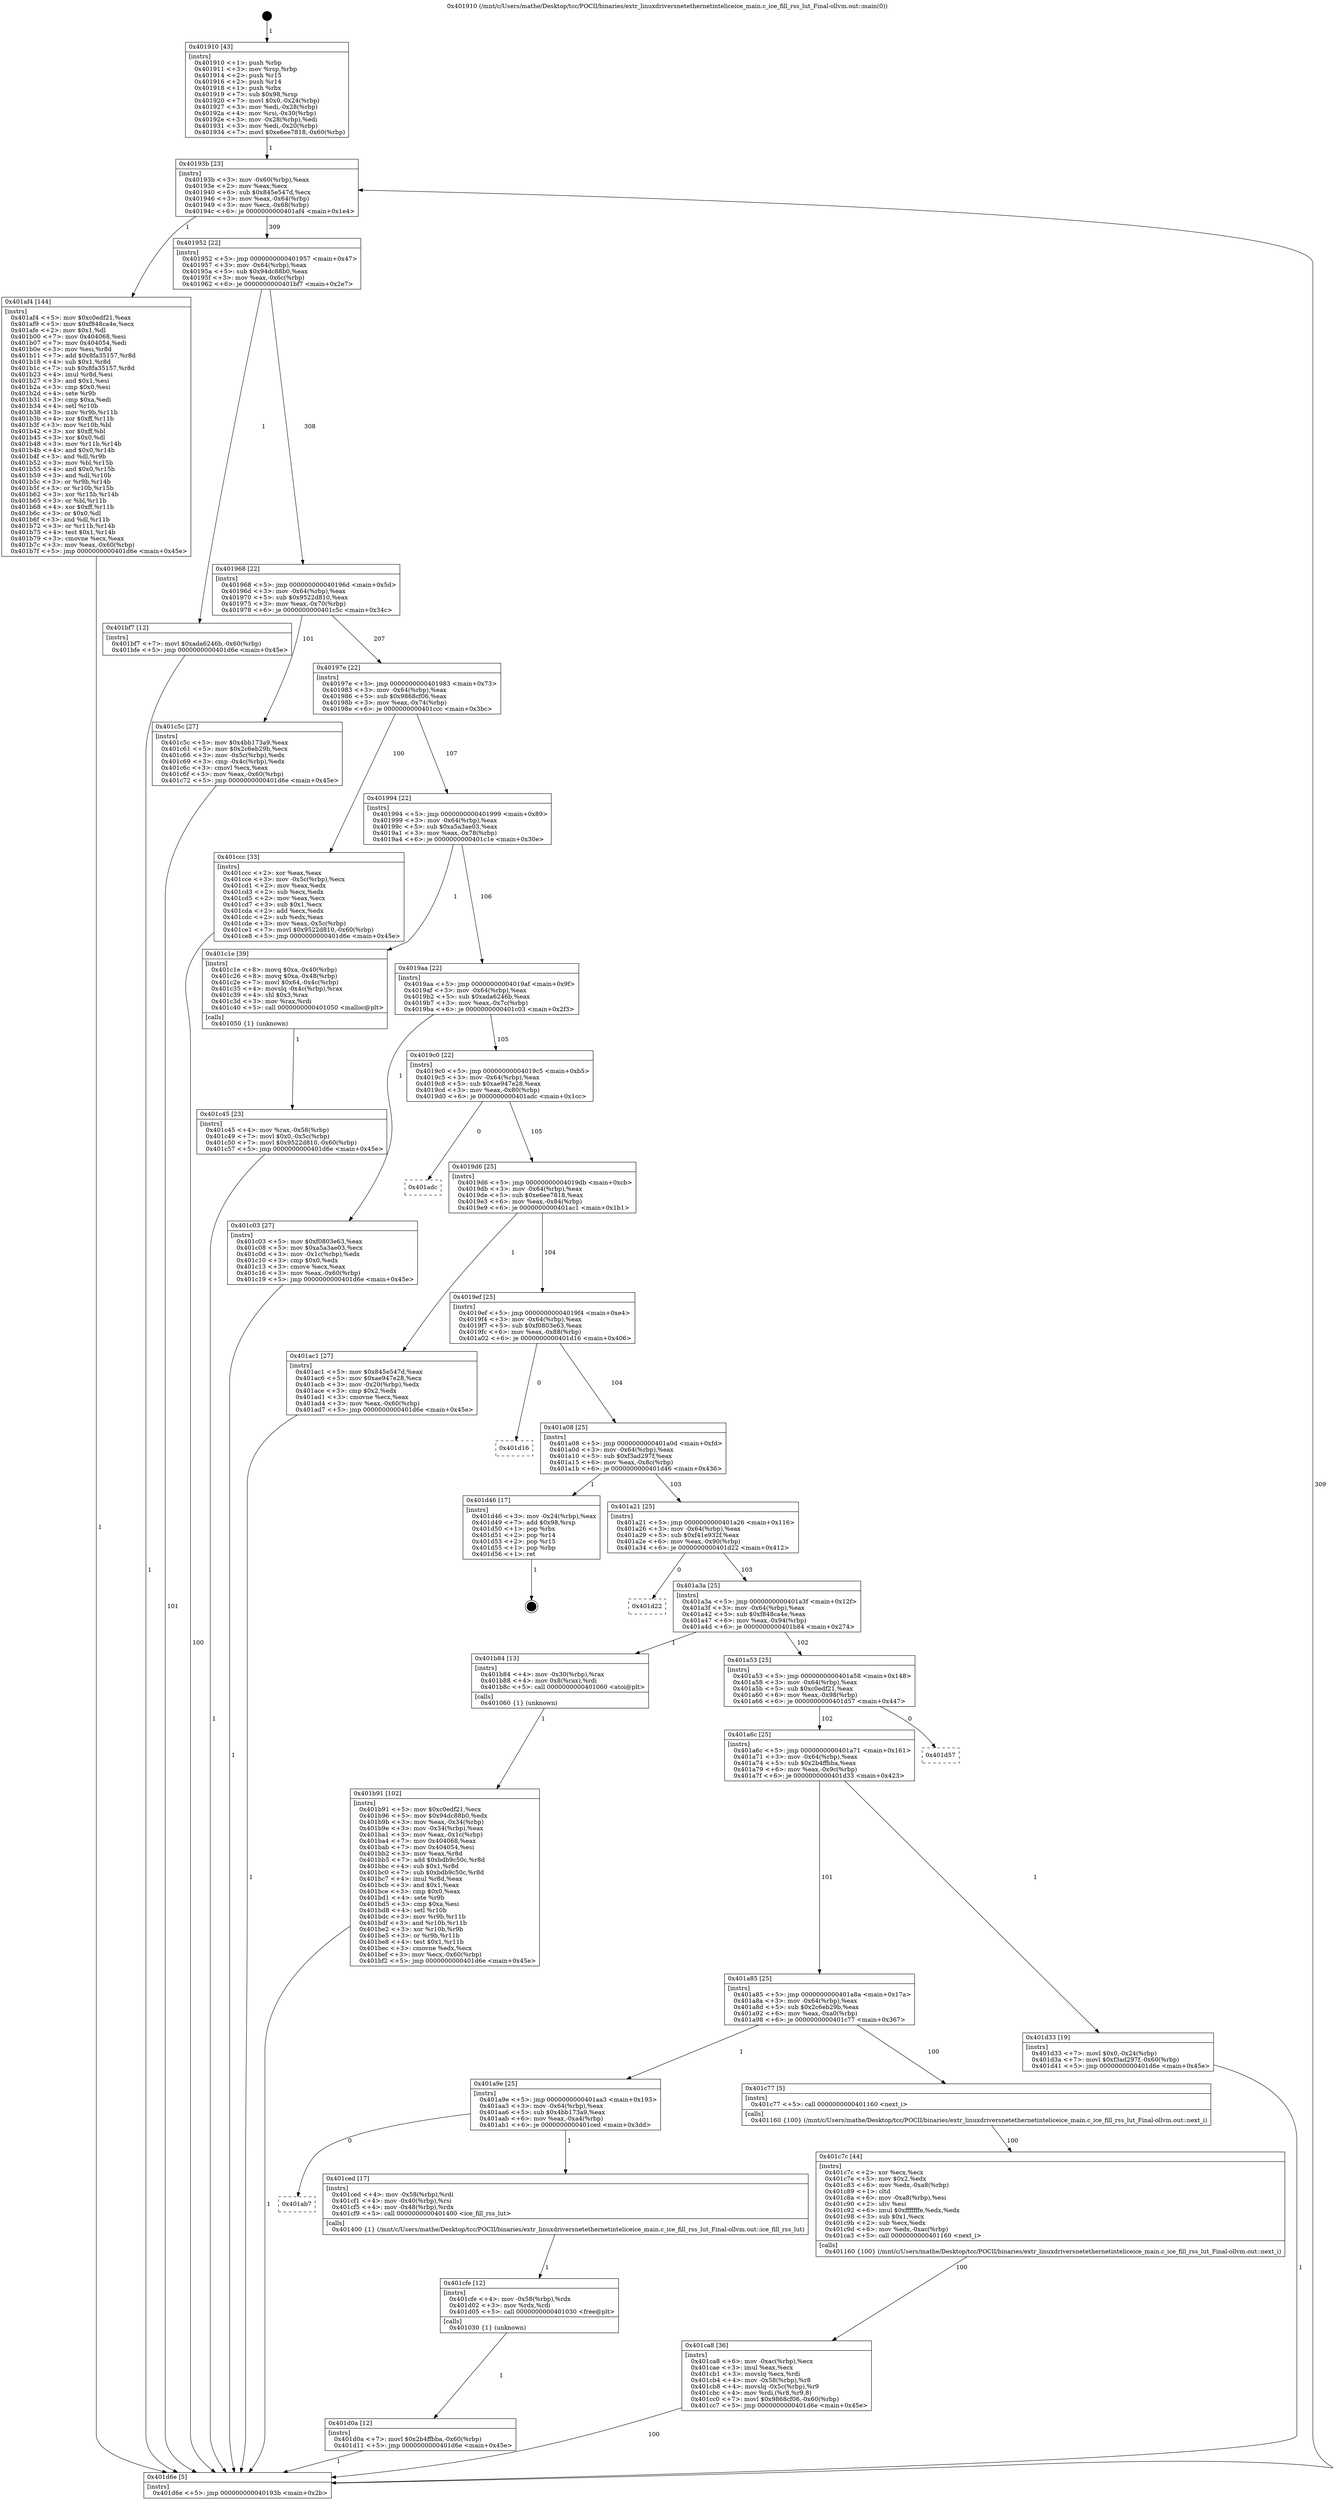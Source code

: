 digraph "0x401910" {
  label = "0x401910 (/mnt/c/Users/mathe/Desktop/tcc/POCII/binaries/extr_linuxdriversnetethernetinteliceice_main.c_ice_fill_rss_lut_Final-ollvm.out::main(0))"
  labelloc = "t"
  node[shape=record]

  Entry [label="",width=0.3,height=0.3,shape=circle,fillcolor=black,style=filled]
  "0x40193b" [label="{
     0x40193b [23]\l
     | [instrs]\l
     &nbsp;&nbsp;0x40193b \<+3\>: mov -0x60(%rbp),%eax\l
     &nbsp;&nbsp;0x40193e \<+2\>: mov %eax,%ecx\l
     &nbsp;&nbsp;0x401940 \<+6\>: sub $0x845e547d,%ecx\l
     &nbsp;&nbsp;0x401946 \<+3\>: mov %eax,-0x64(%rbp)\l
     &nbsp;&nbsp;0x401949 \<+3\>: mov %ecx,-0x68(%rbp)\l
     &nbsp;&nbsp;0x40194c \<+6\>: je 0000000000401af4 \<main+0x1e4\>\l
  }"]
  "0x401af4" [label="{
     0x401af4 [144]\l
     | [instrs]\l
     &nbsp;&nbsp;0x401af4 \<+5\>: mov $0xc0edf21,%eax\l
     &nbsp;&nbsp;0x401af9 \<+5\>: mov $0xf848ca4e,%ecx\l
     &nbsp;&nbsp;0x401afe \<+2\>: mov $0x1,%dl\l
     &nbsp;&nbsp;0x401b00 \<+7\>: mov 0x404068,%esi\l
     &nbsp;&nbsp;0x401b07 \<+7\>: mov 0x404054,%edi\l
     &nbsp;&nbsp;0x401b0e \<+3\>: mov %esi,%r8d\l
     &nbsp;&nbsp;0x401b11 \<+7\>: add $0x8fa35157,%r8d\l
     &nbsp;&nbsp;0x401b18 \<+4\>: sub $0x1,%r8d\l
     &nbsp;&nbsp;0x401b1c \<+7\>: sub $0x8fa35157,%r8d\l
     &nbsp;&nbsp;0x401b23 \<+4\>: imul %r8d,%esi\l
     &nbsp;&nbsp;0x401b27 \<+3\>: and $0x1,%esi\l
     &nbsp;&nbsp;0x401b2a \<+3\>: cmp $0x0,%esi\l
     &nbsp;&nbsp;0x401b2d \<+4\>: sete %r9b\l
     &nbsp;&nbsp;0x401b31 \<+3\>: cmp $0xa,%edi\l
     &nbsp;&nbsp;0x401b34 \<+4\>: setl %r10b\l
     &nbsp;&nbsp;0x401b38 \<+3\>: mov %r9b,%r11b\l
     &nbsp;&nbsp;0x401b3b \<+4\>: xor $0xff,%r11b\l
     &nbsp;&nbsp;0x401b3f \<+3\>: mov %r10b,%bl\l
     &nbsp;&nbsp;0x401b42 \<+3\>: xor $0xff,%bl\l
     &nbsp;&nbsp;0x401b45 \<+3\>: xor $0x0,%dl\l
     &nbsp;&nbsp;0x401b48 \<+3\>: mov %r11b,%r14b\l
     &nbsp;&nbsp;0x401b4b \<+4\>: and $0x0,%r14b\l
     &nbsp;&nbsp;0x401b4f \<+3\>: and %dl,%r9b\l
     &nbsp;&nbsp;0x401b52 \<+3\>: mov %bl,%r15b\l
     &nbsp;&nbsp;0x401b55 \<+4\>: and $0x0,%r15b\l
     &nbsp;&nbsp;0x401b59 \<+3\>: and %dl,%r10b\l
     &nbsp;&nbsp;0x401b5c \<+3\>: or %r9b,%r14b\l
     &nbsp;&nbsp;0x401b5f \<+3\>: or %r10b,%r15b\l
     &nbsp;&nbsp;0x401b62 \<+3\>: xor %r15b,%r14b\l
     &nbsp;&nbsp;0x401b65 \<+3\>: or %bl,%r11b\l
     &nbsp;&nbsp;0x401b68 \<+4\>: xor $0xff,%r11b\l
     &nbsp;&nbsp;0x401b6c \<+3\>: or $0x0,%dl\l
     &nbsp;&nbsp;0x401b6f \<+3\>: and %dl,%r11b\l
     &nbsp;&nbsp;0x401b72 \<+3\>: or %r11b,%r14b\l
     &nbsp;&nbsp;0x401b75 \<+4\>: test $0x1,%r14b\l
     &nbsp;&nbsp;0x401b79 \<+3\>: cmovne %ecx,%eax\l
     &nbsp;&nbsp;0x401b7c \<+3\>: mov %eax,-0x60(%rbp)\l
     &nbsp;&nbsp;0x401b7f \<+5\>: jmp 0000000000401d6e \<main+0x45e\>\l
  }"]
  "0x401952" [label="{
     0x401952 [22]\l
     | [instrs]\l
     &nbsp;&nbsp;0x401952 \<+5\>: jmp 0000000000401957 \<main+0x47\>\l
     &nbsp;&nbsp;0x401957 \<+3\>: mov -0x64(%rbp),%eax\l
     &nbsp;&nbsp;0x40195a \<+5\>: sub $0x94dc88b0,%eax\l
     &nbsp;&nbsp;0x40195f \<+3\>: mov %eax,-0x6c(%rbp)\l
     &nbsp;&nbsp;0x401962 \<+6\>: je 0000000000401bf7 \<main+0x2e7\>\l
  }"]
  Exit [label="",width=0.3,height=0.3,shape=circle,fillcolor=black,style=filled,peripheries=2]
  "0x401bf7" [label="{
     0x401bf7 [12]\l
     | [instrs]\l
     &nbsp;&nbsp;0x401bf7 \<+7\>: movl $0xada6246b,-0x60(%rbp)\l
     &nbsp;&nbsp;0x401bfe \<+5\>: jmp 0000000000401d6e \<main+0x45e\>\l
  }"]
  "0x401968" [label="{
     0x401968 [22]\l
     | [instrs]\l
     &nbsp;&nbsp;0x401968 \<+5\>: jmp 000000000040196d \<main+0x5d\>\l
     &nbsp;&nbsp;0x40196d \<+3\>: mov -0x64(%rbp),%eax\l
     &nbsp;&nbsp;0x401970 \<+5\>: sub $0x9522d810,%eax\l
     &nbsp;&nbsp;0x401975 \<+3\>: mov %eax,-0x70(%rbp)\l
     &nbsp;&nbsp;0x401978 \<+6\>: je 0000000000401c5c \<main+0x34c\>\l
  }"]
  "0x401d0a" [label="{
     0x401d0a [12]\l
     | [instrs]\l
     &nbsp;&nbsp;0x401d0a \<+7\>: movl $0x2b4ffbba,-0x60(%rbp)\l
     &nbsp;&nbsp;0x401d11 \<+5\>: jmp 0000000000401d6e \<main+0x45e\>\l
  }"]
  "0x401c5c" [label="{
     0x401c5c [27]\l
     | [instrs]\l
     &nbsp;&nbsp;0x401c5c \<+5\>: mov $0x4bb173a9,%eax\l
     &nbsp;&nbsp;0x401c61 \<+5\>: mov $0x2c6eb29b,%ecx\l
     &nbsp;&nbsp;0x401c66 \<+3\>: mov -0x5c(%rbp),%edx\l
     &nbsp;&nbsp;0x401c69 \<+3\>: cmp -0x4c(%rbp),%edx\l
     &nbsp;&nbsp;0x401c6c \<+3\>: cmovl %ecx,%eax\l
     &nbsp;&nbsp;0x401c6f \<+3\>: mov %eax,-0x60(%rbp)\l
     &nbsp;&nbsp;0x401c72 \<+5\>: jmp 0000000000401d6e \<main+0x45e\>\l
  }"]
  "0x40197e" [label="{
     0x40197e [22]\l
     | [instrs]\l
     &nbsp;&nbsp;0x40197e \<+5\>: jmp 0000000000401983 \<main+0x73\>\l
     &nbsp;&nbsp;0x401983 \<+3\>: mov -0x64(%rbp),%eax\l
     &nbsp;&nbsp;0x401986 \<+5\>: sub $0x9868cf06,%eax\l
     &nbsp;&nbsp;0x40198b \<+3\>: mov %eax,-0x74(%rbp)\l
     &nbsp;&nbsp;0x40198e \<+6\>: je 0000000000401ccc \<main+0x3bc\>\l
  }"]
  "0x401cfe" [label="{
     0x401cfe [12]\l
     | [instrs]\l
     &nbsp;&nbsp;0x401cfe \<+4\>: mov -0x58(%rbp),%rdx\l
     &nbsp;&nbsp;0x401d02 \<+3\>: mov %rdx,%rdi\l
     &nbsp;&nbsp;0x401d05 \<+5\>: call 0000000000401030 \<free@plt\>\l
     | [calls]\l
     &nbsp;&nbsp;0x401030 \{1\} (unknown)\l
  }"]
  "0x401ccc" [label="{
     0x401ccc [33]\l
     | [instrs]\l
     &nbsp;&nbsp;0x401ccc \<+2\>: xor %eax,%eax\l
     &nbsp;&nbsp;0x401cce \<+3\>: mov -0x5c(%rbp),%ecx\l
     &nbsp;&nbsp;0x401cd1 \<+2\>: mov %eax,%edx\l
     &nbsp;&nbsp;0x401cd3 \<+2\>: sub %ecx,%edx\l
     &nbsp;&nbsp;0x401cd5 \<+2\>: mov %eax,%ecx\l
     &nbsp;&nbsp;0x401cd7 \<+3\>: sub $0x1,%ecx\l
     &nbsp;&nbsp;0x401cda \<+2\>: add %ecx,%edx\l
     &nbsp;&nbsp;0x401cdc \<+2\>: sub %edx,%eax\l
     &nbsp;&nbsp;0x401cde \<+3\>: mov %eax,-0x5c(%rbp)\l
     &nbsp;&nbsp;0x401ce1 \<+7\>: movl $0x9522d810,-0x60(%rbp)\l
     &nbsp;&nbsp;0x401ce8 \<+5\>: jmp 0000000000401d6e \<main+0x45e\>\l
  }"]
  "0x401994" [label="{
     0x401994 [22]\l
     | [instrs]\l
     &nbsp;&nbsp;0x401994 \<+5\>: jmp 0000000000401999 \<main+0x89\>\l
     &nbsp;&nbsp;0x401999 \<+3\>: mov -0x64(%rbp),%eax\l
     &nbsp;&nbsp;0x40199c \<+5\>: sub $0xa5a3ae03,%eax\l
     &nbsp;&nbsp;0x4019a1 \<+3\>: mov %eax,-0x78(%rbp)\l
     &nbsp;&nbsp;0x4019a4 \<+6\>: je 0000000000401c1e \<main+0x30e\>\l
  }"]
  "0x401ab7" [label="{
     0x401ab7\l
  }", style=dashed]
  "0x401c1e" [label="{
     0x401c1e [39]\l
     | [instrs]\l
     &nbsp;&nbsp;0x401c1e \<+8\>: movq $0xa,-0x40(%rbp)\l
     &nbsp;&nbsp;0x401c26 \<+8\>: movq $0xa,-0x48(%rbp)\l
     &nbsp;&nbsp;0x401c2e \<+7\>: movl $0x64,-0x4c(%rbp)\l
     &nbsp;&nbsp;0x401c35 \<+4\>: movslq -0x4c(%rbp),%rax\l
     &nbsp;&nbsp;0x401c39 \<+4\>: shl $0x3,%rax\l
     &nbsp;&nbsp;0x401c3d \<+3\>: mov %rax,%rdi\l
     &nbsp;&nbsp;0x401c40 \<+5\>: call 0000000000401050 \<malloc@plt\>\l
     | [calls]\l
     &nbsp;&nbsp;0x401050 \{1\} (unknown)\l
  }"]
  "0x4019aa" [label="{
     0x4019aa [22]\l
     | [instrs]\l
     &nbsp;&nbsp;0x4019aa \<+5\>: jmp 00000000004019af \<main+0x9f\>\l
     &nbsp;&nbsp;0x4019af \<+3\>: mov -0x64(%rbp),%eax\l
     &nbsp;&nbsp;0x4019b2 \<+5\>: sub $0xada6246b,%eax\l
     &nbsp;&nbsp;0x4019b7 \<+3\>: mov %eax,-0x7c(%rbp)\l
     &nbsp;&nbsp;0x4019ba \<+6\>: je 0000000000401c03 \<main+0x2f3\>\l
  }"]
  "0x401ced" [label="{
     0x401ced [17]\l
     | [instrs]\l
     &nbsp;&nbsp;0x401ced \<+4\>: mov -0x58(%rbp),%rdi\l
     &nbsp;&nbsp;0x401cf1 \<+4\>: mov -0x40(%rbp),%rsi\l
     &nbsp;&nbsp;0x401cf5 \<+4\>: mov -0x48(%rbp),%rdx\l
     &nbsp;&nbsp;0x401cf9 \<+5\>: call 0000000000401400 \<ice_fill_rss_lut\>\l
     | [calls]\l
     &nbsp;&nbsp;0x401400 \{1\} (/mnt/c/Users/mathe/Desktop/tcc/POCII/binaries/extr_linuxdriversnetethernetinteliceice_main.c_ice_fill_rss_lut_Final-ollvm.out::ice_fill_rss_lut)\l
  }"]
  "0x401c03" [label="{
     0x401c03 [27]\l
     | [instrs]\l
     &nbsp;&nbsp;0x401c03 \<+5\>: mov $0xf0803e63,%eax\l
     &nbsp;&nbsp;0x401c08 \<+5\>: mov $0xa5a3ae03,%ecx\l
     &nbsp;&nbsp;0x401c0d \<+3\>: mov -0x1c(%rbp),%edx\l
     &nbsp;&nbsp;0x401c10 \<+3\>: cmp $0x0,%edx\l
     &nbsp;&nbsp;0x401c13 \<+3\>: cmove %ecx,%eax\l
     &nbsp;&nbsp;0x401c16 \<+3\>: mov %eax,-0x60(%rbp)\l
     &nbsp;&nbsp;0x401c19 \<+5\>: jmp 0000000000401d6e \<main+0x45e\>\l
  }"]
  "0x4019c0" [label="{
     0x4019c0 [22]\l
     | [instrs]\l
     &nbsp;&nbsp;0x4019c0 \<+5\>: jmp 00000000004019c5 \<main+0xb5\>\l
     &nbsp;&nbsp;0x4019c5 \<+3\>: mov -0x64(%rbp),%eax\l
     &nbsp;&nbsp;0x4019c8 \<+5\>: sub $0xae947e28,%eax\l
     &nbsp;&nbsp;0x4019cd \<+3\>: mov %eax,-0x80(%rbp)\l
     &nbsp;&nbsp;0x4019d0 \<+6\>: je 0000000000401adc \<main+0x1cc\>\l
  }"]
  "0x401ca8" [label="{
     0x401ca8 [36]\l
     | [instrs]\l
     &nbsp;&nbsp;0x401ca8 \<+6\>: mov -0xac(%rbp),%ecx\l
     &nbsp;&nbsp;0x401cae \<+3\>: imul %eax,%ecx\l
     &nbsp;&nbsp;0x401cb1 \<+3\>: movslq %ecx,%rdi\l
     &nbsp;&nbsp;0x401cb4 \<+4\>: mov -0x58(%rbp),%r8\l
     &nbsp;&nbsp;0x401cb8 \<+4\>: movslq -0x5c(%rbp),%r9\l
     &nbsp;&nbsp;0x401cbc \<+4\>: mov %rdi,(%r8,%r9,8)\l
     &nbsp;&nbsp;0x401cc0 \<+7\>: movl $0x9868cf06,-0x60(%rbp)\l
     &nbsp;&nbsp;0x401cc7 \<+5\>: jmp 0000000000401d6e \<main+0x45e\>\l
  }"]
  "0x401adc" [label="{
     0x401adc\l
  }", style=dashed]
  "0x4019d6" [label="{
     0x4019d6 [25]\l
     | [instrs]\l
     &nbsp;&nbsp;0x4019d6 \<+5\>: jmp 00000000004019db \<main+0xcb\>\l
     &nbsp;&nbsp;0x4019db \<+3\>: mov -0x64(%rbp),%eax\l
     &nbsp;&nbsp;0x4019de \<+5\>: sub $0xe6ee7818,%eax\l
     &nbsp;&nbsp;0x4019e3 \<+6\>: mov %eax,-0x84(%rbp)\l
     &nbsp;&nbsp;0x4019e9 \<+6\>: je 0000000000401ac1 \<main+0x1b1\>\l
  }"]
  "0x401c7c" [label="{
     0x401c7c [44]\l
     | [instrs]\l
     &nbsp;&nbsp;0x401c7c \<+2\>: xor %ecx,%ecx\l
     &nbsp;&nbsp;0x401c7e \<+5\>: mov $0x2,%edx\l
     &nbsp;&nbsp;0x401c83 \<+6\>: mov %edx,-0xa8(%rbp)\l
     &nbsp;&nbsp;0x401c89 \<+1\>: cltd\l
     &nbsp;&nbsp;0x401c8a \<+6\>: mov -0xa8(%rbp),%esi\l
     &nbsp;&nbsp;0x401c90 \<+2\>: idiv %esi\l
     &nbsp;&nbsp;0x401c92 \<+6\>: imul $0xfffffffe,%edx,%edx\l
     &nbsp;&nbsp;0x401c98 \<+3\>: sub $0x1,%ecx\l
     &nbsp;&nbsp;0x401c9b \<+2\>: sub %ecx,%edx\l
     &nbsp;&nbsp;0x401c9d \<+6\>: mov %edx,-0xac(%rbp)\l
     &nbsp;&nbsp;0x401ca3 \<+5\>: call 0000000000401160 \<next_i\>\l
     | [calls]\l
     &nbsp;&nbsp;0x401160 \{100\} (/mnt/c/Users/mathe/Desktop/tcc/POCII/binaries/extr_linuxdriversnetethernetinteliceice_main.c_ice_fill_rss_lut_Final-ollvm.out::next_i)\l
  }"]
  "0x401ac1" [label="{
     0x401ac1 [27]\l
     | [instrs]\l
     &nbsp;&nbsp;0x401ac1 \<+5\>: mov $0x845e547d,%eax\l
     &nbsp;&nbsp;0x401ac6 \<+5\>: mov $0xae947e28,%ecx\l
     &nbsp;&nbsp;0x401acb \<+3\>: mov -0x20(%rbp),%edx\l
     &nbsp;&nbsp;0x401ace \<+3\>: cmp $0x2,%edx\l
     &nbsp;&nbsp;0x401ad1 \<+3\>: cmovne %ecx,%eax\l
     &nbsp;&nbsp;0x401ad4 \<+3\>: mov %eax,-0x60(%rbp)\l
     &nbsp;&nbsp;0x401ad7 \<+5\>: jmp 0000000000401d6e \<main+0x45e\>\l
  }"]
  "0x4019ef" [label="{
     0x4019ef [25]\l
     | [instrs]\l
     &nbsp;&nbsp;0x4019ef \<+5\>: jmp 00000000004019f4 \<main+0xe4\>\l
     &nbsp;&nbsp;0x4019f4 \<+3\>: mov -0x64(%rbp),%eax\l
     &nbsp;&nbsp;0x4019f7 \<+5\>: sub $0xf0803e63,%eax\l
     &nbsp;&nbsp;0x4019fc \<+6\>: mov %eax,-0x88(%rbp)\l
     &nbsp;&nbsp;0x401a02 \<+6\>: je 0000000000401d16 \<main+0x406\>\l
  }"]
  "0x401d6e" [label="{
     0x401d6e [5]\l
     | [instrs]\l
     &nbsp;&nbsp;0x401d6e \<+5\>: jmp 000000000040193b \<main+0x2b\>\l
  }"]
  "0x401910" [label="{
     0x401910 [43]\l
     | [instrs]\l
     &nbsp;&nbsp;0x401910 \<+1\>: push %rbp\l
     &nbsp;&nbsp;0x401911 \<+3\>: mov %rsp,%rbp\l
     &nbsp;&nbsp;0x401914 \<+2\>: push %r15\l
     &nbsp;&nbsp;0x401916 \<+2\>: push %r14\l
     &nbsp;&nbsp;0x401918 \<+1\>: push %rbx\l
     &nbsp;&nbsp;0x401919 \<+7\>: sub $0x98,%rsp\l
     &nbsp;&nbsp;0x401920 \<+7\>: movl $0x0,-0x24(%rbp)\l
     &nbsp;&nbsp;0x401927 \<+3\>: mov %edi,-0x28(%rbp)\l
     &nbsp;&nbsp;0x40192a \<+4\>: mov %rsi,-0x30(%rbp)\l
     &nbsp;&nbsp;0x40192e \<+3\>: mov -0x28(%rbp),%edi\l
     &nbsp;&nbsp;0x401931 \<+3\>: mov %edi,-0x20(%rbp)\l
     &nbsp;&nbsp;0x401934 \<+7\>: movl $0xe6ee7818,-0x60(%rbp)\l
  }"]
  "0x401a9e" [label="{
     0x401a9e [25]\l
     | [instrs]\l
     &nbsp;&nbsp;0x401a9e \<+5\>: jmp 0000000000401aa3 \<main+0x193\>\l
     &nbsp;&nbsp;0x401aa3 \<+3\>: mov -0x64(%rbp),%eax\l
     &nbsp;&nbsp;0x401aa6 \<+5\>: sub $0x4bb173a9,%eax\l
     &nbsp;&nbsp;0x401aab \<+6\>: mov %eax,-0xa4(%rbp)\l
     &nbsp;&nbsp;0x401ab1 \<+6\>: je 0000000000401ced \<main+0x3dd\>\l
  }"]
  "0x401d16" [label="{
     0x401d16\l
  }", style=dashed]
  "0x401a08" [label="{
     0x401a08 [25]\l
     | [instrs]\l
     &nbsp;&nbsp;0x401a08 \<+5\>: jmp 0000000000401a0d \<main+0xfd\>\l
     &nbsp;&nbsp;0x401a0d \<+3\>: mov -0x64(%rbp),%eax\l
     &nbsp;&nbsp;0x401a10 \<+5\>: sub $0xf3ad297f,%eax\l
     &nbsp;&nbsp;0x401a15 \<+6\>: mov %eax,-0x8c(%rbp)\l
     &nbsp;&nbsp;0x401a1b \<+6\>: je 0000000000401d46 \<main+0x436\>\l
  }"]
  "0x401c77" [label="{
     0x401c77 [5]\l
     | [instrs]\l
     &nbsp;&nbsp;0x401c77 \<+5\>: call 0000000000401160 \<next_i\>\l
     | [calls]\l
     &nbsp;&nbsp;0x401160 \{100\} (/mnt/c/Users/mathe/Desktop/tcc/POCII/binaries/extr_linuxdriversnetethernetinteliceice_main.c_ice_fill_rss_lut_Final-ollvm.out::next_i)\l
  }"]
  "0x401d46" [label="{
     0x401d46 [17]\l
     | [instrs]\l
     &nbsp;&nbsp;0x401d46 \<+3\>: mov -0x24(%rbp),%eax\l
     &nbsp;&nbsp;0x401d49 \<+7\>: add $0x98,%rsp\l
     &nbsp;&nbsp;0x401d50 \<+1\>: pop %rbx\l
     &nbsp;&nbsp;0x401d51 \<+2\>: pop %r14\l
     &nbsp;&nbsp;0x401d53 \<+2\>: pop %r15\l
     &nbsp;&nbsp;0x401d55 \<+1\>: pop %rbp\l
     &nbsp;&nbsp;0x401d56 \<+1\>: ret\l
  }"]
  "0x401a21" [label="{
     0x401a21 [25]\l
     | [instrs]\l
     &nbsp;&nbsp;0x401a21 \<+5\>: jmp 0000000000401a26 \<main+0x116\>\l
     &nbsp;&nbsp;0x401a26 \<+3\>: mov -0x64(%rbp),%eax\l
     &nbsp;&nbsp;0x401a29 \<+5\>: sub $0xf41e932f,%eax\l
     &nbsp;&nbsp;0x401a2e \<+6\>: mov %eax,-0x90(%rbp)\l
     &nbsp;&nbsp;0x401a34 \<+6\>: je 0000000000401d22 \<main+0x412\>\l
  }"]
  "0x401a85" [label="{
     0x401a85 [25]\l
     | [instrs]\l
     &nbsp;&nbsp;0x401a85 \<+5\>: jmp 0000000000401a8a \<main+0x17a\>\l
     &nbsp;&nbsp;0x401a8a \<+3\>: mov -0x64(%rbp),%eax\l
     &nbsp;&nbsp;0x401a8d \<+5\>: sub $0x2c6eb29b,%eax\l
     &nbsp;&nbsp;0x401a92 \<+6\>: mov %eax,-0xa0(%rbp)\l
     &nbsp;&nbsp;0x401a98 \<+6\>: je 0000000000401c77 \<main+0x367\>\l
  }"]
  "0x401d22" [label="{
     0x401d22\l
  }", style=dashed]
  "0x401a3a" [label="{
     0x401a3a [25]\l
     | [instrs]\l
     &nbsp;&nbsp;0x401a3a \<+5\>: jmp 0000000000401a3f \<main+0x12f\>\l
     &nbsp;&nbsp;0x401a3f \<+3\>: mov -0x64(%rbp),%eax\l
     &nbsp;&nbsp;0x401a42 \<+5\>: sub $0xf848ca4e,%eax\l
     &nbsp;&nbsp;0x401a47 \<+6\>: mov %eax,-0x94(%rbp)\l
     &nbsp;&nbsp;0x401a4d \<+6\>: je 0000000000401b84 \<main+0x274\>\l
  }"]
  "0x401d33" [label="{
     0x401d33 [19]\l
     | [instrs]\l
     &nbsp;&nbsp;0x401d33 \<+7\>: movl $0x0,-0x24(%rbp)\l
     &nbsp;&nbsp;0x401d3a \<+7\>: movl $0xf3ad297f,-0x60(%rbp)\l
     &nbsp;&nbsp;0x401d41 \<+5\>: jmp 0000000000401d6e \<main+0x45e\>\l
  }"]
  "0x401b84" [label="{
     0x401b84 [13]\l
     | [instrs]\l
     &nbsp;&nbsp;0x401b84 \<+4\>: mov -0x30(%rbp),%rax\l
     &nbsp;&nbsp;0x401b88 \<+4\>: mov 0x8(%rax),%rdi\l
     &nbsp;&nbsp;0x401b8c \<+5\>: call 0000000000401060 \<atoi@plt\>\l
     | [calls]\l
     &nbsp;&nbsp;0x401060 \{1\} (unknown)\l
  }"]
  "0x401a53" [label="{
     0x401a53 [25]\l
     | [instrs]\l
     &nbsp;&nbsp;0x401a53 \<+5\>: jmp 0000000000401a58 \<main+0x148\>\l
     &nbsp;&nbsp;0x401a58 \<+3\>: mov -0x64(%rbp),%eax\l
     &nbsp;&nbsp;0x401a5b \<+5\>: sub $0xc0edf21,%eax\l
     &nbsp;&nbsp;0x401a60 \<+6\>: mov %eax,-0x98(%rbp)\l
     &nbsp;&nbsp;0x401a66 \<+6\>: je 0000000000401d57 \<main+0x447\>\l
  }"]
  "0x401b91" [label="{
     0x401b91 [102]\l
     | [instrs]\l
     &nbsp;&nbsp;0x401b91 \<+5\>: mov $0xc0edf21,%ecx\l
     &nbsp;&nbsp;0x401b96 \<+5\>: mov $0x94dc88b0,%edx\l
     &nbsp;&nbsp;0x401b9b \<+3\>: mov %eax,-0x34(%rbp)\l
     &nbsp;&nbsp;0x401b9e \<+3\>: mov -0x34(%rbp),%eax\l
     &nbsp;&nbsp;0x401ba1 \<+3\>: mov %eax,-0x1c(%rbp)\l
     &nbsp;&nbsp;0x401ba4 \<+7\>: mov 0x404068,%eax\l
     &nbsp;&nbsp;0x401bab \<+7\>: mov 0x404054,%esi\l
     &nbsp;&nbsp;0x401bb2 \<+3\>: mov %eax,%r8d\l
     &nbsp;&nbsp;0x401bb5 \<+7\>: add $0xbdb9c50c,%r8d\l
     &nbsp;&nbsp;0x401bbc \<+4\>: sub $0x1,%r8d\l
     &nbsp;&nbsp;0x401bc0 \<+7\>: sub $0xbdb9c50c,%r8d\l
     &nbsp;&nbsp;0x401bc7 \<+4\>: imul %r8d,%eax\l
     &nbsp;&nbsp;0x401bcb \<+3\>: and $0x1,%eax\l
     &nbsp;&nbsp;0x401bce \<+3\>: cmp $0x0,%eax\l
     &nbsp;&nbsp;0x401bd1 \<+4\>: sete %r9b\l
     &nbsp;&nbsp;0x401bd5 \<+3\>: cmp $0xa,%esi\l
     &nbsp;&nbsp;0x401bd8 \<+4\>: setl %r10b\l
     &nbsp;&nbsp;0x401bdc \<+3\>: mov %r9b,%r11b\l
     &nbsp;&nbsp;0x401bdf \<+3\>: and %r10b,%r11b\l
     &nbsp;&nbsp;0x401be2 \<+3\>: xor %r10b,%r9b\l
     &nbsp;&nbsp;0x401be5 \<+3\>: or %r9b,%r11b\l
     &nbsp;&nbsp;0x401be8 \<+4\>: test $0x1,%r11b\l
     &nbsp;&nbsp;0x401bec \<+3\>: cmovne %edx,%ecx\l
     &nbsp;&nbsp;0x401bef \<+3\>: mov %ecx,-0x60(%rbp)\l
     &nbsp;&nbsp;0x401bf2 \<+5\>: jmp 0000000000401d6e \<main+0x45e\>\l
  }"]
  "0x401c45" [label="{
     0x401c45 [23]\l
     | [instrs]\l
     &nbsp;&nbsp;0x401c45 \<+4\>: mov %rax,-0x58(%rbp)\l
     &nbsp;&nbsp;0x401c49 \<+7\>: movl $0x0,-0x5c(%rbp)\l
     &nbsp;&nbsp;0x401c50 \<+7\>: movl $0x9522d810,-0x60(%rbp)\l
     &nbsp;&nbsp;0x401c57 \<+5\>: jmp 0000000000401d6e \<main+0x45e\>\l
  }"]
  "0x401a6c" [label="{
     0x401a6c [25]\l
     | [instrs]\l
     &nbsp;&nbsp;0x401a6c \<+5\>: jmp 0000000000401a71 \<main+0x161\>\l
     &nbsp;&nbsp;0x401a71 \<+3\>: mov -0x64(%rbp),%eax\l
     &nbsp;&nbsp;0x401a74 \<+5\>: sub $0x2b4ffbba,%eax\l
     &nbsp;&nbsp;0x401a79 \<+6\>: mov %eax,-0x9c(%rbp)\l
     &nbsp;&nbsp;0x401a7f \<+6\>: je 0000000000401d33 \<main+0x423\>\l
  }"]
  "0x401d57" [label="{
     0x401d57\l
  }", style=dashed]
  Entry -> "0x401910" [label=" 1"]
  "0x40193b" -> "0x401af4" [label=" 1"]
  "0x40193b" -> "0x401952" [label=" 309"]
  "0x401d46" -> Exit [label=" 1"]
  "0x401952" -> "0x401bf7" [label=" 1"]
  "0x401952" -> "0x401968" [label=" 308"]
  "0x401d33" -> "0x401d6e" [label=" 1"]
  "0x401968" -> "0x401c5c" [label=" 101"]
  "0x401968" -> "0x40197e" [label=" 207"]
  "0x401d0a" -> "0x401d6e" [label=" 1"]
  "0x40197e" -> "0x401ccc" [label=" 100"]
  "0x40197e" -> "0x401994" [label=" 107"]
  "0x401cfe" -> "0x401d0a" [label=" 1"]
  "0x401994" -> "0x401c1e" [label=" 1"]
  "0x401994" -> "0x4019aa" [label=" 106"]
  "0x401ced" -> "0x401cfe" [label=" 1"]
  "0x4019aa" -> "0x401c03" [label=" 1"]
  "0x4019aa" -> "0x4019c0" [label=" 105"]
  "0x401a9e" -> "0x401ab7" [label=" 0"]
  "0x4019c0" -> "0x401adc" [label=" 0"]
  "0x4019c0" -> "0x4019d6" [label=" 105"]
  "0x401a9e" -> "0x401ced" [label=" 1"]
  "0x4019d6" -> "0x401ac1" [label=" 1"]
  "0x4019d6" -> "0x4019ef" [label=" 104"]
  "0x401ac1" -> "0x401d6e" [label=" 1"]
  "0x401910" -> "0x40193b" [label=" 1"]
  "0x401d6e" -> "0x40193b" [label=" 309"]
  "0x401af4" -> "0x401d6e" [label=" 1"]
  "0x401ccc" -> "0x401d6e" [label=" 100"]
  "0x4019ef" -> "0x401d16" [label=" 0"]
  "0x4019ef" -> "0x401a08" [label=" 104"]
  "0x401ca8" -> "0x401d6e" [label=" 100"]
  "0x401a08" -> "0x401d46" [label=" 1"]
  "0x401a08" -> "0x401a21" [label=" 103"]
  "0x401c7c" -> "0x401ca8" [label=" 100"]
  "0x401a21" -> "0x401d22" [label=" 0"]
  "0x401a21" -> "0x401a3a" [label=" 103"]
  "0x401a85" -> "0x401a9e" [label=" 1"]
  "0x401a3a" -> "0x401b84" [label=" 1"]
  "0x401a3a" -> "0x401a53" [label=" 102"]
  "0x401b84" -> "0x401b91" [label=" 1"]
  "0x401b91" -> "0x401d6e" [label=" 1"]
  "0x401bf7" -> "0x401d6e" [label=" 1"]
  "0x401c03" -> "0x401d6e" [label=" 1"]
  "0x401c1e" -> "0x401c45" [label=" 1"]
  "0x401c45" -> "0x401d6e" [label=" 1"]
  "0x401c5c" -> "0x401d6e" [label=" 101"]
  "0x401a85" -> "0x401c77" [label=" 100"]
  "0x401a53" -> "0x401d57" [label=" 0"]
  "0x401a53" -> "0x401a6c" [label=" 102"]
  "0x401c77" -> "0x401c7c" [label=" 100"]
  "0x401a6c" -> "0x401d33" [label=" 1"]
  "0x401a6c" -> "0x401a85" [label=" 101"]
}
